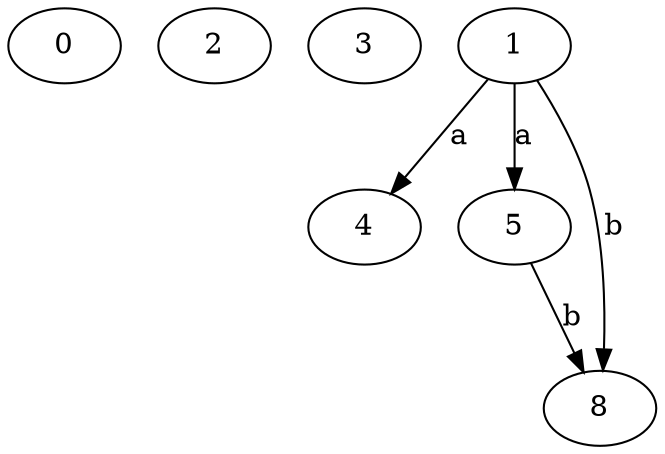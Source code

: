 strict digraph  {
0;
2;
3;
4;
5;
1;
8;
5 -> 8  [label=b];
1 -> 4  [label=a];
1 -> 5  [label=a];
1 -> 8  [label=b];
}
